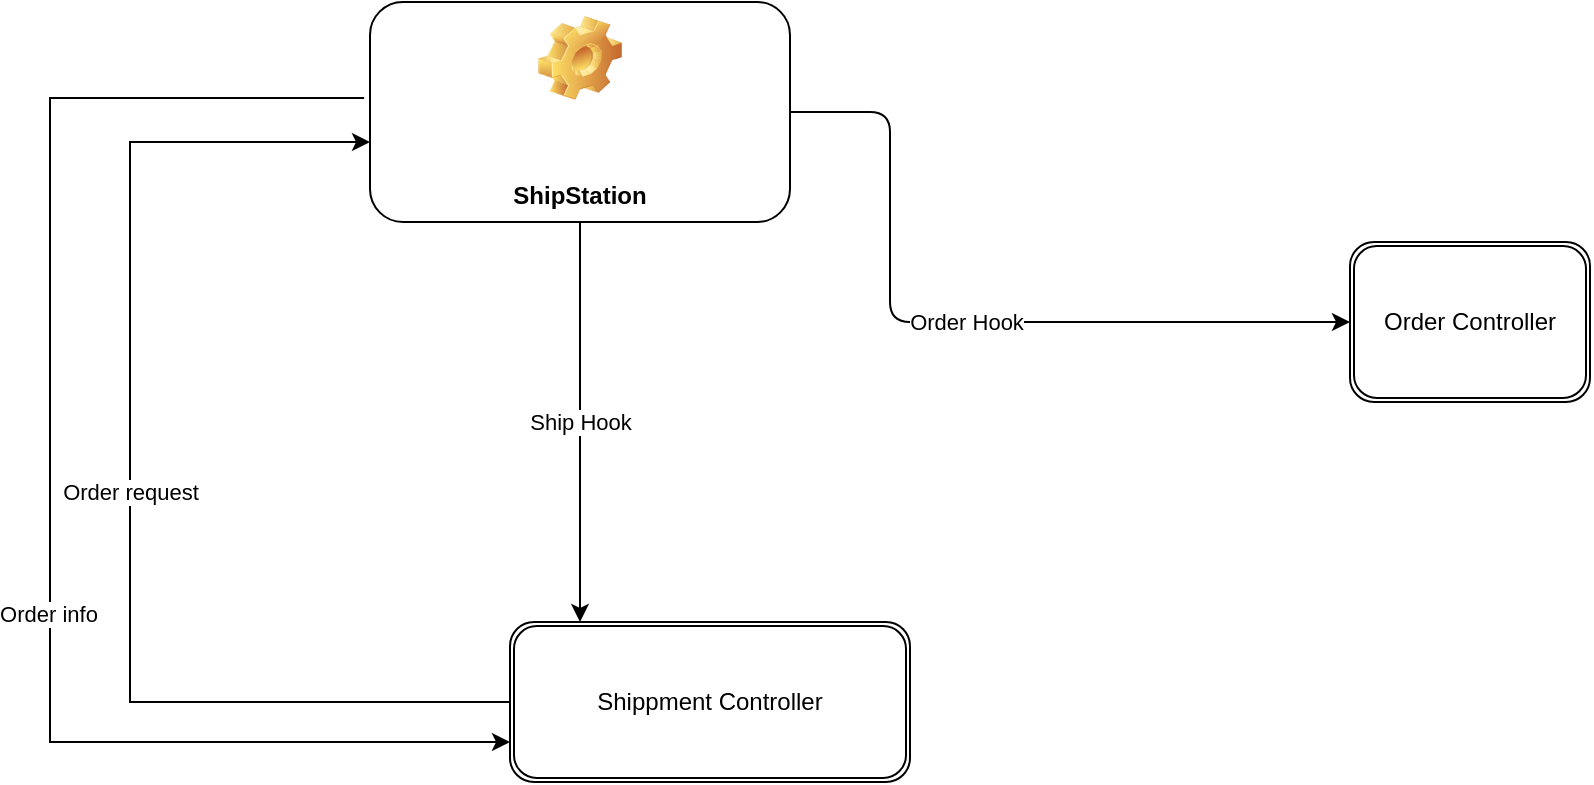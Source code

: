 <mxfile version="13.1.3">
    <diagram id="6hGFLwfOUW9BJ-s0fimq" name="Page-1">
        <mxGraphModel dx="1566" dy="540" grid="1" gridSize="10" guides="1" tooltips="1" connect="1" arrows="1" fold="1" page="1" pageScale="1" pageWidth="827" pageHeight="1169" math="0" shadow="0">
            <root>
                <mxCell id="0"/>
                <mxCell id="1" parent="0"/>
                <mxCell id="14" style="edgeStyle=orthogonalEdgeStyle;rounded=0;orthogonalLoop=1;jettySize=auto;html=1;entryX=0;entryY=0.75;entryDx=0;entryDy=0;exitX=-0.014;exitY=0.436;exitDx=0;exitDy=0;exitPerimeter=0;" edge="1" parent="1" source="2" target="6">
                    <mxGeometry relative="1" as="geometry">
                        <mxPoint x="-190" y="450" as="targetPoint"/>
                        <Array as="points">
                            <mxPoint x="-150" y="68"/>
                            <mxPoint x="-150" y="390"/>
                        </Array>
                    </mxGeometry>
                </mxCell>
                <mxCell id="15" value="Order info" style="edgeLabel;html=1;align=center;verticalAlign=middle;resizable=0;points=[];" vertex="1" connectable="0" parent="14">
                    <mxGeometry x="0.171" y="-1" relative="1" as="geometry">
                        <mxPoint as="offset"/>
                    </mxGeometry>
                </mxCell>
                <mxCell id="2" value="ShipStation" style="label;whiteSpace=wrap;html=1;align=center;verticalAlign=bottom;spacingLeft=0;spacingBottom=4;imageAlign=center;imageVerticalAlign=top;image=img/clipart/Gear_128x128.png;" vertex="1" parent="1">
                    <mxGeometry x="10" y="20" width="210" height="110" as="geometry"/>
                </mxCell>
                <mxCell id="3" value="Order Hook" style="edgeStyle=elbowEdgeStyle;elbow=horizontal;endArrow=classic;html=1;exitX=1;exitY=0.5;exitDx=0;exitDy=0;entryX=0;entryY=0.5;entryDx=0;entryDy=0;" edge="1" parent="1" source="2" target="4">
                    <mxGeometry width="50" height="50" relative="1" as="geometry">
                        <mxPoint x="250" y="380" as="sourcePoint"/>
                        <mxPoint x="300" y="330" as="targetPoint"/>
                        <Array as="points">
                            <mxPoint x="270" y="180"/>
                            <mxPoint x="200" y="300"/>
                        </Array>
                    </mxGeometry>
                </mxCell>
                <mxCell id="4" value="Order Controller" style="shape=ext;double=1;rounded=1;whiteSpace=wrap;html=1;" vertex="1" parent="1">
                    <mxGeometry x="500" y="140" width="120" height="80" as="geometry"/>
                </mxCell>
                <mxCell id="5" value="Ship Hook" style="edgeStyle=elbowEdgeStyle;elbow=horizontal;endArrow=classic;html=1;exitX=0.5;exitY=1;exitDx=0;exitDy=0;" edge="1" parent="1" source="2" target="6">
                    <mxGeometry width="50" height="50" relative="1" as="geometry">
                        <mxPoint x="100" y="240" as="sourcePoint"/>
                        <mxPoint x="140" y="440" as="targetPoint"/>
                        <Array as="points">
                            <mxPoint x="115" y="230"/>
                            <mxPoint x="80" y="160"/>
                            <mxPoint x="70" y="240"/>
                            <mxPoint x="70" y="660"/>
                            <mxPoint x="45" y="270"/>
                            <mxPoint x="40" y="410"/>
                        </Array>
                    </mxGeometry>
                </mxCell>
                <mxCell id="13" value="Order request" style="edgeStyle=orthogonalEdgeStyle;rounded=0;orthogonalLoop=1;jettySize=auto;html=1;" edge="1" parent="1" source="6" target="2">
                    <mxGeometry relative="1" as="geometry">
                        <mxPoint x="-45" y="84" as="targetPoint"/>
                        <Array as="points">
                            <mxPoint x="-110" y="370"/>
                            <mxPoint x="-110" y="90"/>
                        </Array>
                    </mxGeometry>
                </mxCell>
                <mxCell id="6" value="Shippment Controller" style="shape=ext;double=1;rounded=1;whiteSpace=wrap;html=1;" vertex="1" parent="1">
                    <mxGeometry x="80" y="330" width="200" height="80" as="geometry"/>
                </mxCell>
            </root>
        </mxGraphModel>
    </diagram>
</mxfile>